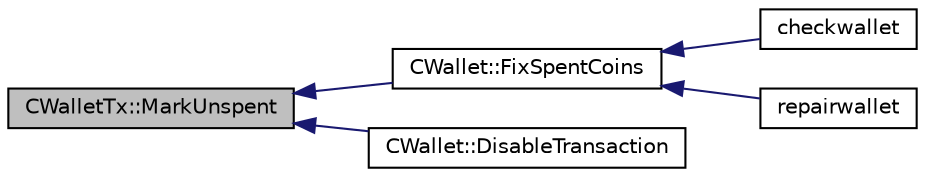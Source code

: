 digraph "CWalletTx::MarkUnspent"
{
  edge [fontname="Helvetica",fontsize="10",labelfontname="Helvetica",labelfontsize="10"];
  node [fontname="Helvetica",fontsize="10",shape=record];
  rankdir="LR";
  Node384 [label="CWalletTx::MarkUnspent",height=0.2,width=0.4,color="black", fillcolor="grey75", style="filled", fontcolor="black"];
  Node384 -> Node385 [dir="back",color="midnightblue",fontsize="10",style="solid",fontname="Helvetica"];
  Node385 [label="CWallet::FixSpentCoins",height=0.2,width=0.4,color="black", fillcolor="white", style="filled",URL="$class_c_wallet.html#a241637cb0e658b5980037e1490d31b11"];
  Node385 -> Node386 [dir="back",color="midnightblue",fontsize="10",style="solid",fontname="Helvetica"];
  Node386 [label="checkwallet",height=0.2,width=0.4,color="black", fillcolor="white", style="filled",URL="$rpcwallet_8cpp.html#ac95c27d6c75d33b4b348e5a1dc3e8373"];
  Node385 -> Node387 [dir="back",color="midnightblue",fontsize="10",style="solid",fontname="Helvetica"];
  Node387 [label="repairwallet",height=0.2,width=0.4,color="black", fillcolor="white", style="filled",URL="$rpcwallet_8cpp.html#a108a0edf8845aea1cb901523c05bb9ea"];
  Node384 -> Node388 [dir="back",color="midnightblue",fontsize="10",style="solid",fontname="Helvetica"];
  Node388 [label="CWallet::DisableTransaction",height=0.2,width=0.4,color="black", fillcolor="white", style="filled",URL="$class_c_wallet.html#a1782cbf0771e3c5dc440cbfd421a97b2"];
}
